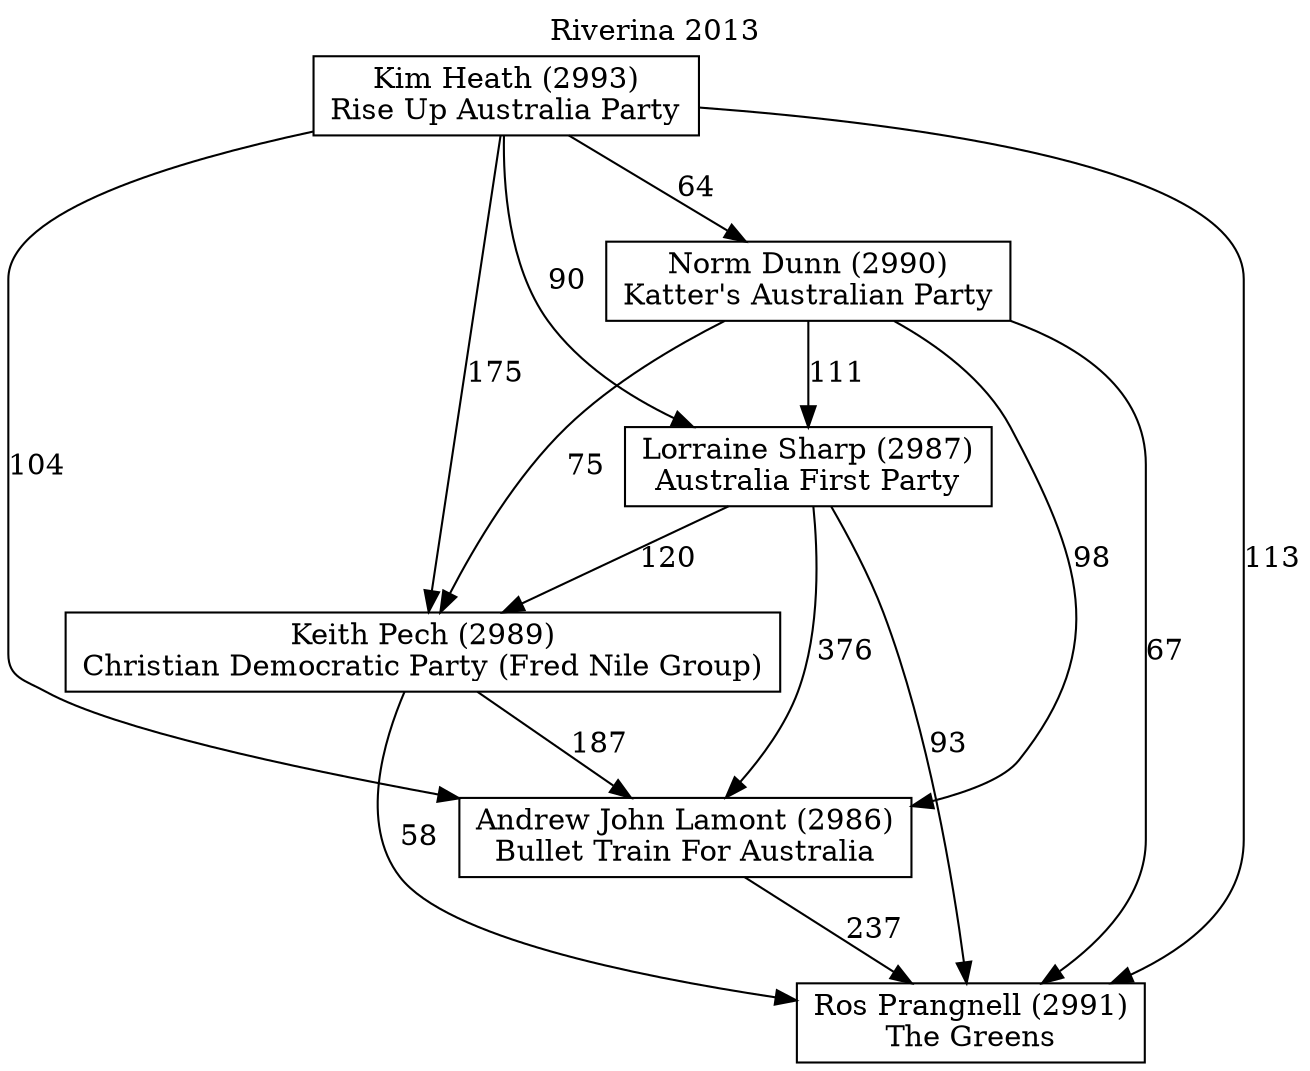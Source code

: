 // House preference flow
digraph "Ros Prangnell (2991)_Riverina_2013" {
	graph [label="Riverina 2013" labelloc=t mclimit=10]
	node [shape=box]
	"Andrew John Lamont (2986)" [label="Andrew John Lamont (2986)
Bullet Train For Australia"]
	"Keith Pech (2989)" [label="Keith Pech (2989)
Christian Democratic Party (Fred Nile Group)"]
	"Kim Heath (2993)" [label="Kim Heath (2993)
Rise Up Australia Party"]
	"Lorraine Sharp (2987)" [label="Lorraine Sharp (2987)
Australia First Party"]
	"Norm Dunn (2990)" [label="Norm Dunn (2990)
Katter's Australian Party"]
	"Ros Prangnell (2991)" [label="Ros Prangnell (2991)
The Greens"]
	"Andrew John Lamont (2986)" -> "Ros Prangnell (2991)" [label=237]
	"Keith Pech (2989)" -> "Andrew John Lamont (2986)" [label=187]
	"Keith Pech (2989)" -> "Ros Prangnell (2991)" [label=58]
	"Kim Heath (2993)" -> "Andrew John Lamont (2986)" [label=104]
	"Kim Heath (2993)" -> "Keith Pech (2989)" [label=175]
	"Kim Heath (2993)" -> "Lorraine Sharp (2987)" [label=90]
	"Kim Heath (2993)" -> "Norm Dunn (2990)" [label=64]
	"Kim Heath (2993)" -> "Ros Prangnell (2991)" [label=113]
	"Lorraine Sharp (2987)" -> "Andrew John Lamont (2986)" [label=376]
	"Lorraine Sharp (2987)" -> "Keith Pech (2989)" [label=120]
	"Lorraine Sharp (2987)" -> "Ros Prangnell (2991)" [label=93]
	"Norm Dunn (2990)" -> "Andrew John Lamont (2986)" [label=98]
	"Norm Dunn (2990)" -> "Keith Pech (2989)" [label=75]
	"Norm Dunn (2990)" -> "Lorraine Sharp (2987)" [label=111]
	"Norm Dunn (2990)" -> "Ros Prangnell (2991)" [label=67]
}

